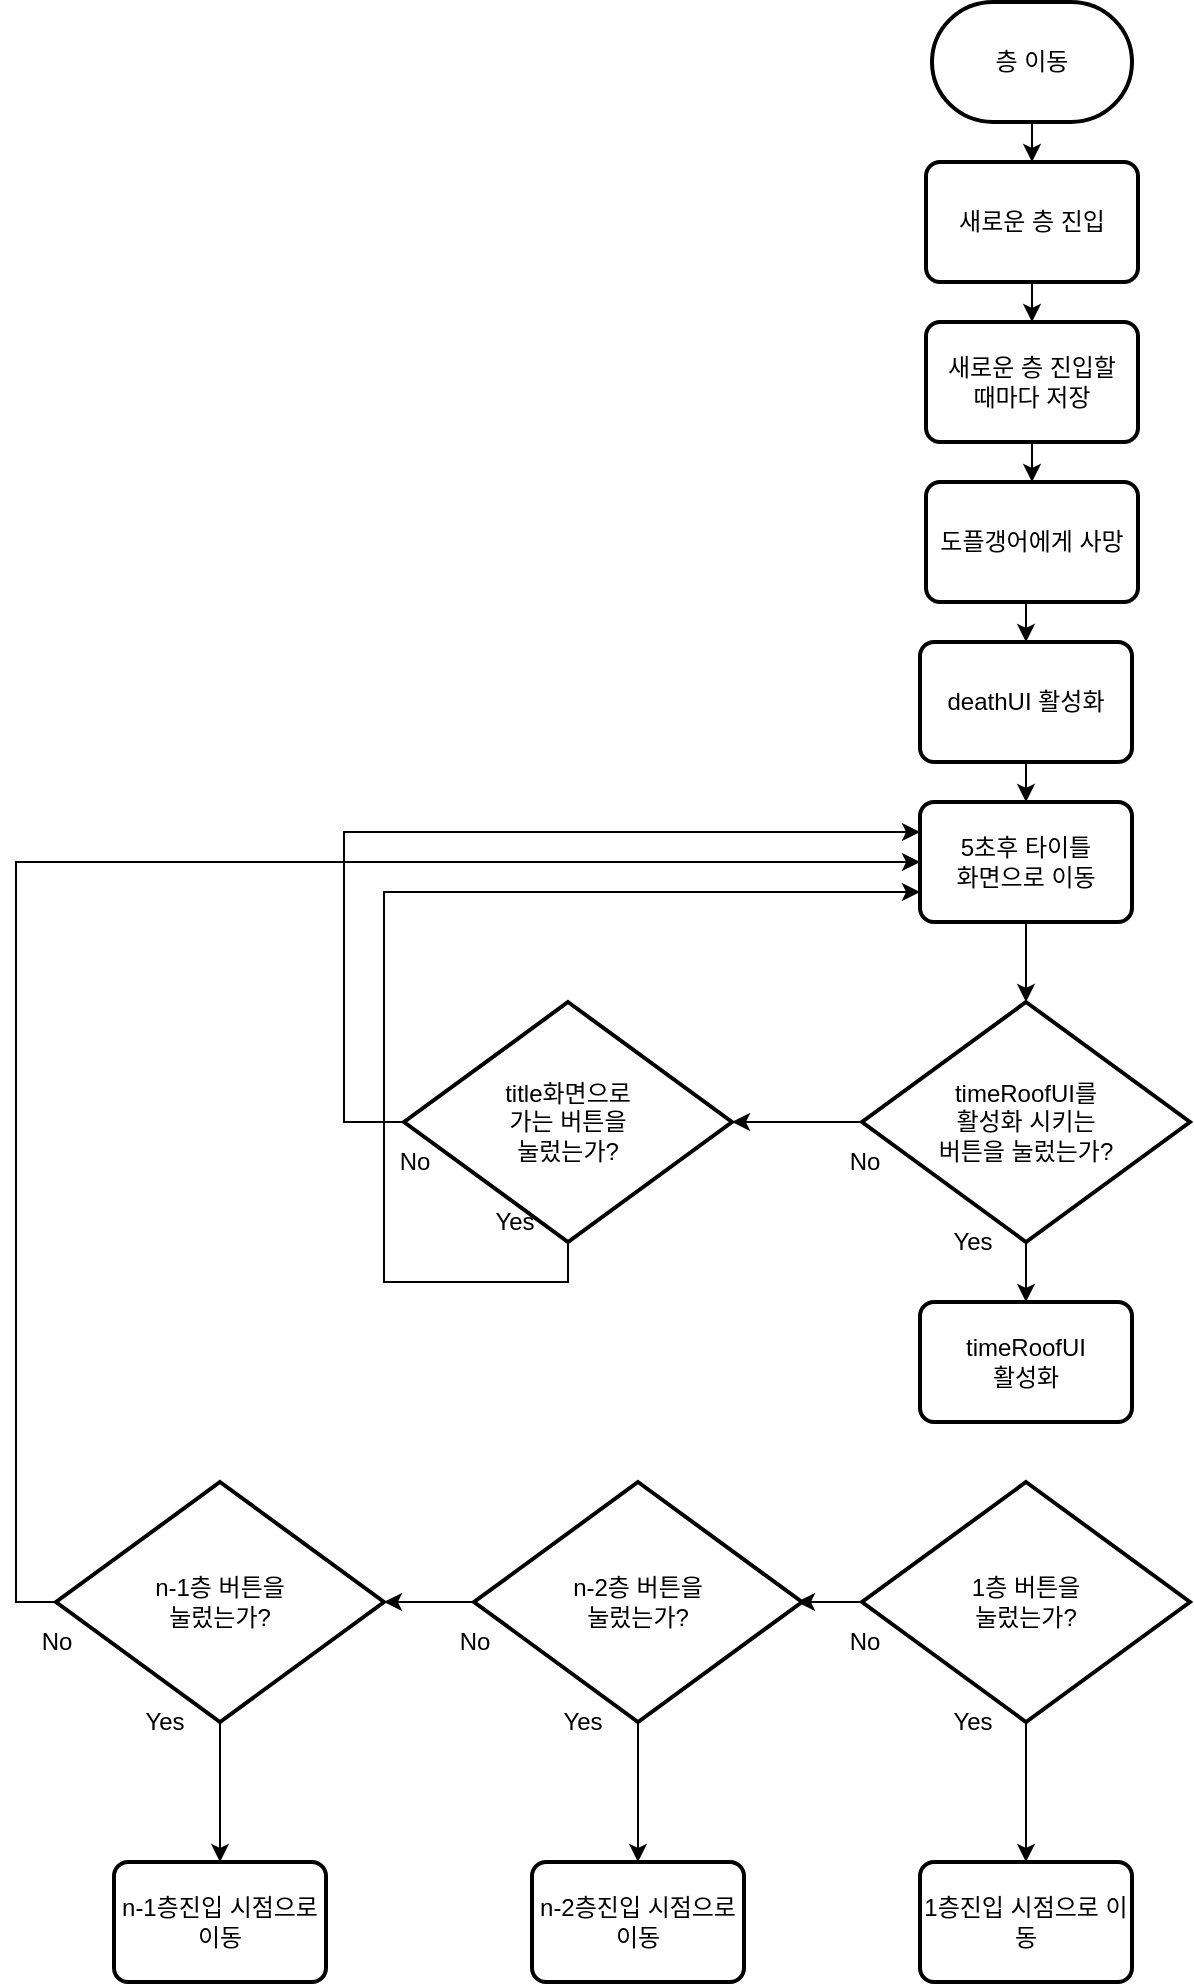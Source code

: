 <mxfile version="13.9.9" type="device"><diagram id="kj-LkY4SbmZb60AMkPFz" name="페이지-1"><mxGraphModel dx="2087" dy="2117" grid="1" gridSize="10" guides="1" tooltips="1" connect="1" arrows="1" fold="1" page="1" pageScale="1" pageWidth="827" pageHeight="1169" math="0" shadow="0"><root><mxCell id="0"/><mxCell id="1" parent="0"/><mxCell id="KRgAQqY7m9LwaX0oHKqZ-12" style="edgeStyle=orthogonalEdgeStyle;rounded=0;orthogonalLoop=1;jettySize=auto;html=1;exitX=0.5;exitY=1;exitDx=0;exitDy=0;entryX=0.5;entryY=0;entryDx=0;entryDy=0;" edge="1" parent="1" source="KRgAQqY7m9LwaX0oHKqZ-2" target="KRgAQqY7m9LwaX0oHKqZ-9"><mxGeometry relative="1" as="geometry"/></mxCell><mxCell id="KRgAQqY7m9LwaX0oHKqZ-2" value="deathUI 활성화" style="rounded=1;whiteSpace=wrap;html=1;absoluteArcSize=1;arcSize=14;strokeWidth=2;" vertex="1" parent="1"><mxGeometry x="358" y="130" width="106" height="60" as="geometry"/></mxCell><mxCell id="KRgAQqY7m9LwaX0oHKqZ-13" style="edgeStyle=orthogonalEdgeStyle;rounded=0;orthogonalLoop=1;jettySize=auto;html=1;exitX=0;exitY=0.5;exitDx=0;exitDy=0;exitPerimeter=0;entryX=1;entryY=0.5;entryDx=0;entryDy=0;entryPerimeter=0;" edge="1" parent="1" source="KRgAQqY7m9LwaX0oHKqZ-3" target="KRgAQqY7m9LwaX0oHKqZ-14"><mxGeometry relative="1" as="geometry"><mxPoint x="290" y="370" as="targetPoint"/></mxGeometry></mxCell><mxCell id="KRgAQqY7m9LwaX0oHKqZ-21" style="edgeStyle=orthogonalEdgeStyle;rounded=0;orthogonalLoop=1;jettySize=auto;html=1;exitX=0.5;exitY=1;exitDx=0;exitDy=0;exitPerimeter=0;entryX=0.5;entryY=0;entryDx=0;entryDy=0;" edge="1" parent="1" source="KRgAQqY7m9LwaX0oHKqZ-3" target="KRgAQqY7m9LwaX0oHKqZ-20"><mxGeometry relative="1" as="geometry"/></mxCell><mxCell id="KRgAQqY7m9LwaX0oHKqZ-3" value="timeRoofUI를&lt;br&gt;활성화 시키는&lt;br&gt;버튼을 눌렀는가?" style="strokeWidth=2;html=1;shape=mxgraph.flowchart.decision;whiteSpace=wrap;" vertex="1" parent="1"><mxGeometry x="329" y="310" width="164" height="120" as="geometry"/></mxCell><mxCell id="KRgAQqY7m9LwaX0oHKqZ-6" value="No" style="text;html=1;align=center;verticalAlign=middle;resizable=0;points=[];autosize=1;" vertex="1" parent="1"><mxGeometry x="315" y="380" width="30" height="20" as="geometry"/></mxCell><mxCell id="KRgAQqY7m9LwaX0oHKqZ-7" value="Yes" style="text;html=1;align=center;verticalAlign=middle;resizable=0;points=[];autosize=1;" vertex="1" parent="1"><mxGeometry x="364" y="420" width="40" height="20" as="geometry"/></mxCell><mxCell id="KRgAQqY7m9LwaX0oHKqZ-11" style="edgeStyle=orthogonalEdgeStyle;rounded=0;orthogonalLoop=1;jettySize=auto;html=1;exitX=0.5;exitY=1;exitDx=0;exitDy=0;entryX=0.5;entryY=0;entryDx=0;entryDy=0;entryPerimeter=0;" edge="1" parent="1" source="KRgAQqY7m9LwaX0oHKqZ-9" target="KRgAQqY7m9LwaX0oHKqZ-3"><mxGeometry relative="1" as="geometry"/></mxCell><mxCell id="KRgAQqY7m9LwaX0oHKqZ-9" value="5초후 타이틀&lt;br&gt;화면으로 이동" style="rounded=1;whiteSpace=wrap;html=1;absoluteArcSize=1;arcSize=14;strokeWidth=2;" vertex="1" parent="1"><mxGeometry x="358" y="210" width="106" height="60" as="geometry"/></mxCell><mxCell id="KRgAQqY7m9LwaX0oHKqZ-15" style="edgeStyle=orthogonalEdgeStyle;rounded=0;orthogonalLoop=1;jettySize=auto;html=1;exitX=0;exitY=0.5;exitDx=0;exitDy=0;exitPerimeter=0;entryX=0;entryY=0.25;entryDx=0;entryDy=0;" edge="1" parent="1" source="KRgAQqY7m9LwaX0oHKqZ-14" target="KRgAQqY7m9LwaX0oHKqZ-9"><mxGeometry relative="1" as="geometry"><mxPoint x="310" y="220" as="targetPoint"/><Array as="points"><mxPoint x="70" y="370"/><mxPoint x="70" y="225"/></Array></mxGeometry></mxCell><mxCell id="KRgAQqY7m9LwaX0oHKqZ-18" style="edgeStyle=orthogonalEdgeStyle;rounded=0;orthogonalLoop=1;jettySize=auto;html=1;exitX=0.5;exitY=1;exitDx=0;exitDy=0;exitPerimeter=0;entryX=0;entryY=0.75;entryDx=0;entryDy=0;" edge="1" parent="1" source="KRgAQqY7m9LwaX0oHKqZ-14" target="KRgAQqY7m9LwaX0oHKqZ-9"><mxGeometry relative="1" as="geometry"><Array as="points"><mxPoint x="182" y="450"/><mxPoint x="90" y="450"/><mxPoint x="90" y="255"/></Array></mxGeometry></mxCell><mxCell id="KRgAQqY7m9LwaX0oHKqZ-14" value="title화면으로&lt;br&gt;가는 버튼을&lt;br&gt;눌렀는가?" style="strokeWidth=2;html=1;shape=mxgraph.flowchart.decision;whiteSpace=wrap;" vertex="1" parent="1"><mxGeometry x="100" y="310" width="164" height="120" as="geometry"/></mxCell><mxCell id="KRgAQqY7m9LwaX0oHKqZ-16" value="No" style="text;html=1;align=center;verticalAlign=middle;resizable=0;points=[];autosize=1;" vertex="1" parent="1"><mxGeometry x="90" y="380" width="30" height="20" as="geometry"/></mxCell><mxCell id="KRgAQqY7m9LwaX0oHKqZ-17" value="Yes" style="text;html=1;align=center;verticalAlign=middle;resizable=0;points=[];autosize=1;" vertex="1" parent="1"><mxGeometry x="135" y="410" width="40" height="20" as="geometry"/></mxCell><mxCell id="KRgAQqY7m9LwaX0oHKqZ-20" value="timeRoofUI&lt;br&gt;활성화" style="rounded=1;whiteSpace=wrap;html=1;absoluteArcSize=1;arcSize=14;strokeWidth=2;" vertex="1" parent="1"><mxGeometry x="358" y="460" width="106" height="60" as="geometry"/></mxCell><mxCell id="KRgAQqY7m9LwaX0oHKqZ-42" style="edgeStyle=orthogonalEdgeStyle;rounded=0;orthogonalLoop=1;jettySize=auto;html=1;exitX=0;exitY=0.5;exitDx=0;exitDy=0;exitPerimeter=0;entryX=0.985;entryY=0.502;entryDx=0;entryDy=0;entryPerimeter=0;" edge="1" parent="1" source="KRgAQqY7m9LwaX0oHKqZ-22" target="KRgAQqY7m9LwaX0oHKqZ-23"><mxGeometry relative="1" as="geometry"/></mxCell><mxCell id="KRgAQqY7m9LwaX0oHKqZ-45" style="edgeStyle=orthogonalEdgeStyle;rounded=0;orthogonalLoop=1;jettySize=auto;html=1;exitX=0.5;exitY=1;exitDx=0;exitDy=0;exitPerimeter=0;entryX=0.5;entryY=0;entryDx=0;entryDy=0;" edge="1" parent="1" source="KRgAQqY7m9LwaX0oHKqZ-22" target="KRgAQqY7m9LwaX0oHKqZ-25"><mxGeometry relative="1" as="geometry"/></mxCell><mxCell id="KRgAQqY7m9LwaX0oHKqZ-22" value="1층 버튼을&lt;br&gt;눌렀는가?" style="strokeWidth=2;html=1;shape=mxgraph.flowchart.decision;whiteSpace=wrap;" vertex="1" parent="1"><mxGeometry x="329" y="550" width="164" height="120" as="geometry"/></mxCell><mxCell id="KRgAQqY7m9LwaX0oHKqZ-43" style="edgeStyle=orthogonalEdgeStyle;rounded=0;orthogonalLoop=1;jettySize=auto;html=1;exitX=0;exitY=0.5;exitDx=0;exitDy=0;exitPerimeter=0;entryX=1;entryY=0.5;entryDx=0;entryDy=0;entryPerimeter=0;" edge="1" parent="1" source="KRgAQqY7m9LwaX0oHKqZ-23" target="KRgAQqY7m9LwaX0oHKqZ-24"><mxGeometry relative="1" as="geometry"/></mxCell><mxCell id="KRgAQqY7m9LwaX0oHKqZ-47" style="edgeStyle=orthogonalEdgeStyle;rounded=0;orthogonalLoop=1;jettySize=auto;html=1;exitX=0.5;exitY=1;exitDx=0;exitDy=0;exitPerimeter=0;entryX=0.5;entryY=0;entryDx=0;entryDy=0;" edge="1" parent="1" source="KRgAQqY7m9LwaX0oHKqZ-23" target="KRgAQqY7m9LwaX0oHKqZ-46"><mxGeometry relative="1" as="geometry"/></mxCell><mxCell id="KRgAQqY7m9LwaX0oHKqZ-23" value="n-2층 버튼을&lt;br&gt;눌렀는가?" style="strokeWidth=2;html=1;shape=mxgraph.flowchart.decision;whiteSpace=wrap;" vertex="1" parent="1"><mxGeometry x="135" y="550" width="164" height="120" as="geometry"/></mxCell><mxCell id="KRgAQqY7m9LwaX0oHKqZ-44" style="edgeStyle=orthogonalEdgeStyle;rounded=0;orthogonalLoop=1;jettySize=auto;html=1;exitX=0;exitY=0.5;exitDx=0;exitDy=0;exitPerimeter=0;entryX=0;entryY=0.5;entryDx=0;entryDy=0;" edge="1" parent="1" source="KRgAQqY7m9LwaX0oHKqZ-24" target="KRgAQqY7m9LwaX0oHKqZ-9"><mxGeometry relative="1" as="geometry"/></mxCell><mxCell id="KRgAQqY7m9LwaX0oHKqZ-49" style="edgeStyle=orthogonalEdgeStyle;rounded=0;orthogonalLoop=1;jettySize=auto;html=1;exitX=0.5;exitY=1;exitDx=0;exitDy=0;exitPerimeter=0;entryX=0.5;entryY=0;entryDx=0;entryDy=0;" edge="1" parent="1" source="KRgAQqY7m9LwaX0oHKqZ-24" target="KRgAQqY7m9LwaX0oHKqZ-48"><mxGeometry relative="1" as="geometry"/></mxCell><mxCell id="KRgAQqY7m9LwaX0oHKqZ-24" value="n-1층 버튼을&lt;br&gt;눌렀는가?" style="strokeWidth=2;html=1;shape=mxgraph.flowchart.decision;whiteSpace=wrap;" vertex="1" parent="1"><mxGeometry x="-74" y="550" width="164" height="120" as="geometry"/></mxCell><mxCell id="KRgAQqY7m9LwaX0oHKqZ-25" value="1층진입 시점으로 이동" style="rounded=1;whiteSpace=wrap;html=1;absoluteArcSize=1;arcSize=14;strokeWidth=2;" vertex="1" parent="1"><mxGeometry x="358" y="740" width="106" height="60" as="geometry"/></mxCell><mxCell id="KRgAQqY7m9LwaX0oHKqZ-33" style="edgeStyle=orthogonalEdgeStyle;rounded=0;orthogonalLoop=1;jettySize=auto;html=1;exitX=0.5;exitY=1;exitDx=0;exitDy=0;entryX=0.5;entryY=0;entryDx=0;entryDy=0;" edge="1" parent="1" source="KRgAQqY7m9LwaX0oHKqZ-26" target="KRgAQqY7m9LwaX0oHKqZ-29"><mxGeometry relative="1" as="geometry"/></mxCell><mxCell id="KRgAQqY7m9LwaX0oHKqZ-26" value="새로운 층 진입" style="rounded=1;whiteSpace=wrap;html=1;absoluteArcSize=1;arcSize=14;strokeWidth=2;" vertex="1" parent="1"><mxGeometry x="361" y="-110" width="106" height="60" as="geometry"/></mxCell><mxCell id="KRgAQqY7m9LwaX0oHKqZ-28" style="edgeStyle=orthogonalEdgeStyle;rounded=0;orthogonalLoop=1;jettySize=auto;html=1;exitX=0.5;exitY=1;exitDx=0;exitDy=0;exitPerimeter=0;entryX=0.5;entryY=0;entryDx=0;entryDy=0;" edge="1" parent="1" source="KRgAQqY7m9LwaX0oHKqZ-27" target="KRgAQqY7m9LwaX0oHKqZ-26"><mxGeometry relative="1" as="geometry"/></mxCell><mxCell id="KRgAQqY7m9LwaX0oHKqZ-27" value="층 이동" style="strokeWidth=2;html=1;shape=mxgraph.flowchart.terminator;whiteSpace=wrap;" vertex="1" parent="1"><mxGeometry x="364" y="-190" width="100" height="60" as="geometry"/></mxCell><mxCell id="KRgAQqY7m9LwaX0oHKqZ-32" style="edgeStyle=orthogonalEdgeStyle;rounded=0;orthogonalLoop=1;jettySize=auto;html=1;exitX=0.5;exitY=1;exitDx=0;exitDy=0;entryX=0.5;entryY=0;entryDx=0;entryDy=0;" edge="1" parent="1" source="KRgAQqY7m9LwaX0oHKqZ-29" target="KRgAQqY7m9LwaX0oHKqZ-30"><mxGeometry relative="1" as="geometry"/></mxCell><mxCell id="KRgAQqY7m9LwaX0oHKqZ-29" value="새로운 층 진입할&lt;br&gt;때마다 저장" style="rounded=1;whiteSpace=wrap;html=1;absoluteArcSize=1;arcSize=14;strokeWidth=2;" vertex="1" parent="1"><mxGeometry x="361" y="-30" width="106" height="60" as="geometry"/></mxCell><mxCell id="KRgAQqY7m9LwaX0oHKqZ-31" style="edgeStyle=orthogonalEdgeStyle;rounded=0;orthogonalLoop=1;jettySize=auto;html=1;exitX=0.5;exitY=1;exitDx=0;exitDy=0;entryX=0.5;entryY=0;entryDx=0;entryDy=0;" edge="1" parent="1" source="KRgAQqY7m9LwaX0oHKqZ-30" target="KRgAQqY7m9LwaX0oHKqZ-2"><mxGeometry relative="1" as="geometry"/></mxCell><mxCell id="KRgAQqY7m9LwaX0oHKqZ-30" value="도플갱어에게 사망" style="rounded=1;whiteSpace=wrap;html=1;absoluteArcSize=1;arcSize=14;strokeWidth=2;" vertex="1" parent="1"><mxGeometry x="361" y="50" width="106" height="60" as="geometry"/></mxCell><mxCell id="KRgAQqY7m9LwaX0oHKqZ-34" value="No" style="text;html=1;align=center;verticalAlign=middle;resizable=0;points=[];autosize=1;" vertex="1" parent="1"><mxGeometry x="315" y="620" width="30" height="20" as="geometry"/></mxCell><mxCell id="KRgAQqY7m9LwaX0oHKqZ-35" value="Yes" style="text;html=1;align=center;verticalAlign=middle;resizable=0;points=[];autosize=1;" vertex="1" parent="1"><mxGeometry x="364" y="660" width="40" height="20" as="geometry"/></mxCell><mxCell id="KRgAQqY7m9LwaX0oHKqZ-36" value="No" style="text;html=1;align=center;verticalAlign=middle;resizable=0;points=[];autosize=1;" vertex="1" parent="1"><mxGeometry x="120" y="620" width="30" height="20" as="geometry"/></mxCell><mxCell id="KRgAQqY7m9LwaX0oHKqZ-37" value="Yes" style="text;html=1;align=center;verticalAlign=middle;resizable=0;points=[];autosize=1;" vertex="1" parent="1"><mxGeometry x="169" y="660" width="40" height="20" as="geometry"/></mxCell><mxCell id="KRgAQqY7m9LwaX0oHKqZ-38" value="No" style="text;html=1;align=center;verticalAlign=middle;resizable=0;points=[];autosize=1;" vertex="1" parent="1"><mxGeometry x="-89" y="620" width="30" height="20" as="geometry"/></mxCell><mxCell id="KRgAQqY7m9LwaX0oHKqZ-39" value="Yes" style="text;html=1;align=center;verticalAlign=middle;resizable=0;points=[];autosize=1;" vertex="1" parent="1"><mxGeometry x="-40" y="660" width="40" height="20" as="geometry"/></mxCell><mxCell id="KRgAQqY7m9LwaX0oHKqZ-46" value="n-2층진입 시점으로 이동" style="rounded=1;whiteSpace=wrap;html=1;absoluteArcSize=1;arcSize=14;strokeWidth=2;" vertex="1" parent="1"><mxGeometry x="164" y="740" width="106" height="60" as="geometry"/></mxCell><mxCell id="KRgAQqY7m9LwaX0oHKqZ-48" value="n-1층진입 시점으로 이동" style="rounded=1;whiteSpace=wrap;html=1;absoluteArcSize=1;arcSize=14;strokeWidth=2;" vertex="1" parent="1"><mxGeometry x="-45" y="740" width="106" height="60" as="geometry"/></mxCell></root></mxGraphModel></diagram></mxfile>